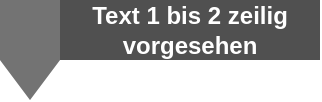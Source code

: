 <mxfile version="14.6.13" type="device"><diagram id="qM3otHiwxCWvjcyJpvD3" name="Seite-1"><mxGraphModel dx="1086" dy="2135" grid="1" gridSize="10" guides="1" tooltips="1" connect="1" arrows="1" fold="1" page="1" pageScale="1" pageWidth="827" pageHeight="1169" math="0" shadow="0"><root><mxCell id="0"/><mxCell id="1" parent="0"/><mxCell id="n14C2Se3M8wGIS-wpe85-1" value="" style="group" vertex="1" connectable="0" parent="1"><mxGeometry x="40" y="-1120" width="160" height="50" as="geometry"/></mxCell><mxCell id="pCubX2lmjU6BC7QwrPJl-1" value="" style="html=1;shape=mxgraph.infographic.flag;dx=30;dy=20;strokeColor=none;align=center;verticalAlign=top;fontColor=#ffffff;fontSize=12;fontStyle=1;shadow=0;spacingTop=5;fillColor=#505050;" parent="n14C2Se3M8wGIS-wpe85-1" vertex="1"><mxGeometry width="160" height="50" as="geometry"/></mxCell><mxCell id="pCubX2lmjU6BC7QwrPJl-2" value="Text 1 bis 2 zeilig vorgesehen" style="text;html=1;strokeColor=none;fillColor=none;align=center;verticalAlign=middle;whiteSpace=wrap;rounded=0;fontColor=#FFFFFF;fontStyle=1;fontSize=12;" parent="n14C2Se3M8wGIS-wpe85-1" vertex="1"><mxGeometry x="30" width="130" height="30" as="geometry"/></mxCell></root></mxGraphModel></diagram></mxfile>